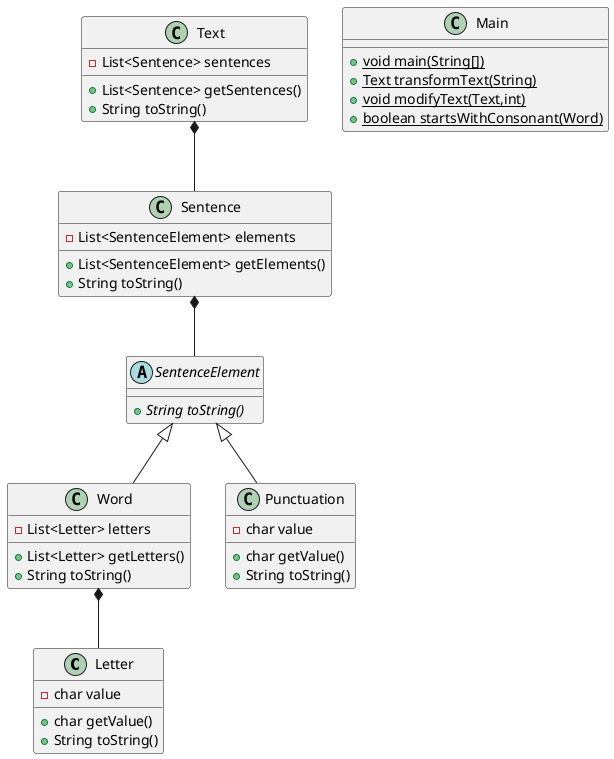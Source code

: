 @startuml
class Letter {
  - char value
  + char getValue()
  + String toString()
}

abstract class SentenceElement {
  + {abstract} String toString()
}

class Main {
  + {static} void main(String[])
  + {static} Text transformText(String)
  + {static} void modifyText(Text,int)
  + {static} boolean startsWithConsonant(Word)
}

class Sentence {
  - List<SentenceElement> elements
  + List<SentenceElement> getElements()
  + String toString()
}

class Word {
  - List<Letter> letters
  + List<Letter> getLetters()
  + String toString()
}

class Punctuation {
  - char value
  + char getValue()
  + String toString()
}

class Text {
  - List<Sentence> sentences
  + List<Sentence> getSentences()
  + String toString()
}

SentenceElement <|-- Word
SentenceElement <|-- Punctuation

Sentence *-- SentenceElement
Word *-- Letter
Text *-- Sentence
@enduml
